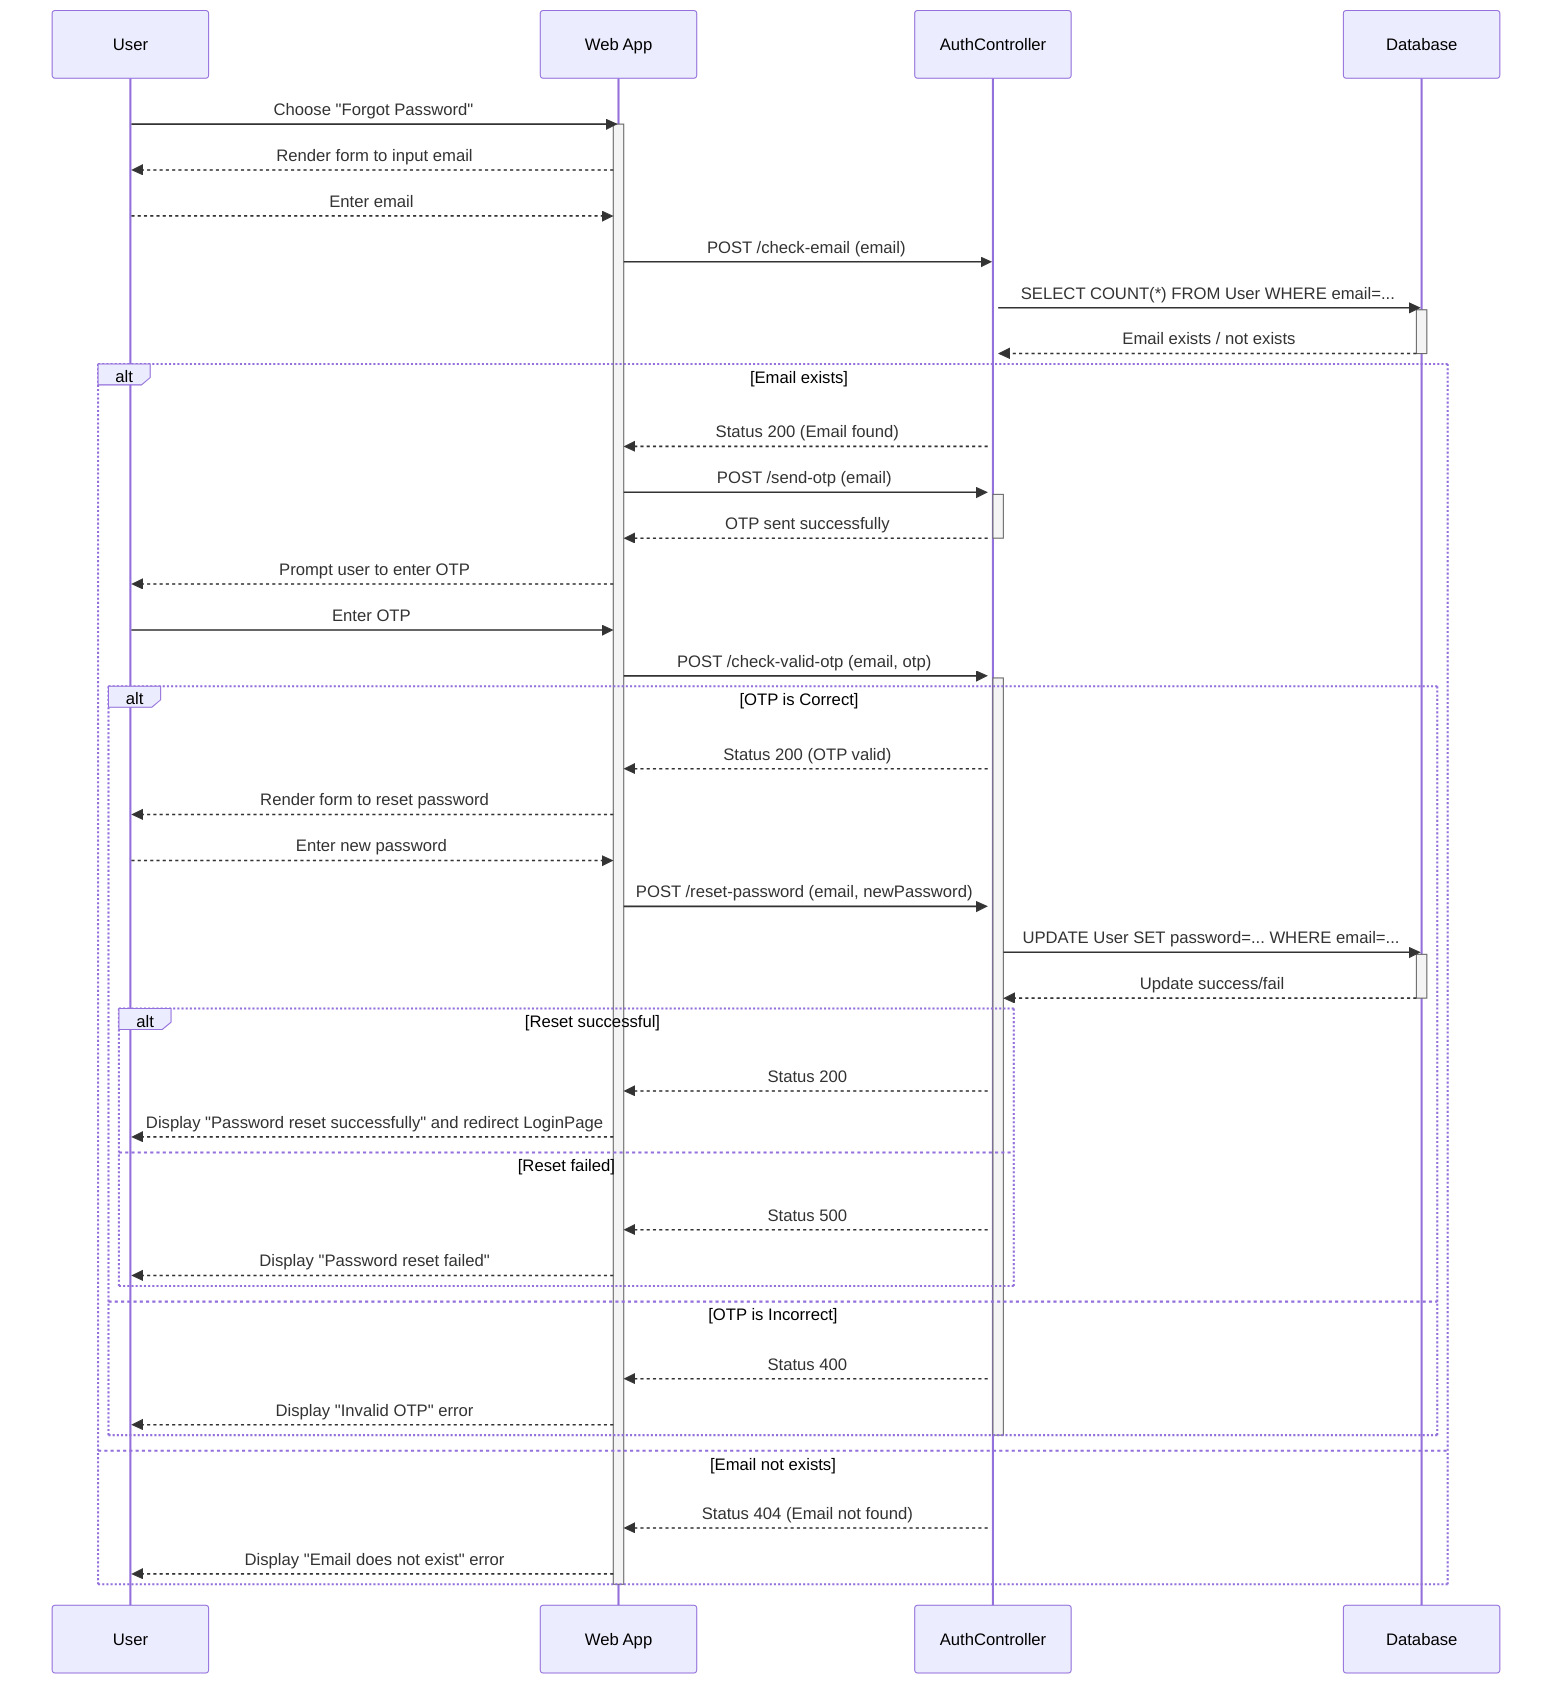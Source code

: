 sequenceDiagram
    participant U as User
    participant W as Web App
    participant A as AuthController
    participant D as Database

    U->>W: Choose "Forgot Password"
    activate W
    W-->>U: Render form to input email
    U-->>W: Enter email
    W->>A: POST /check-email (email)
    activate A
    A->>D: SELECT COUNT(*) FROM User WHERE email=...
    activate D
    D-->>A: Email exists / not exists
    deactivate D

    alt Email exists
        A-->>W: Status 200 (Email found)
        W->>A: POST /send-otp (email)
        activate A
        A-->>W: OTP sent successfully
        deactivate A

        W-->>U: Prompt user to enter OTP
        U->>W: Enter OTP
        W->>A: POST /check-valid-otp (email, otp)
        activate A
        alt OTP is Correct
            A-->>W: Status 200 (OTP valid)
            W-->>U: Render form to reset password
            U-->>W: Enter new password
            W->>A: POST /reset-password (email, newPassword)
            A->>D: UPDATE User SET password=... WHERE email=...
            activate D
            D-->>A: Update success/fail
            deactivate D
            alt Reset successful
                A-->>W: Status 200
                W-->>U: Display "Password reset successfully" and redirect LoginPage
            else Reset failed
                A-->>W: Status 500
                W-->>U: Display "Password reset failed"
            end
        else OTP is Incorrect
            A-->>W: Status 400
            W-->>U: Display "Invalid OTP" error
        end
        deactivate A
    else Email not exists
        A-->>W: Status 404 (Email not found)
        W-->>U: Display "Email does not exist" error
    end
    deactivate W